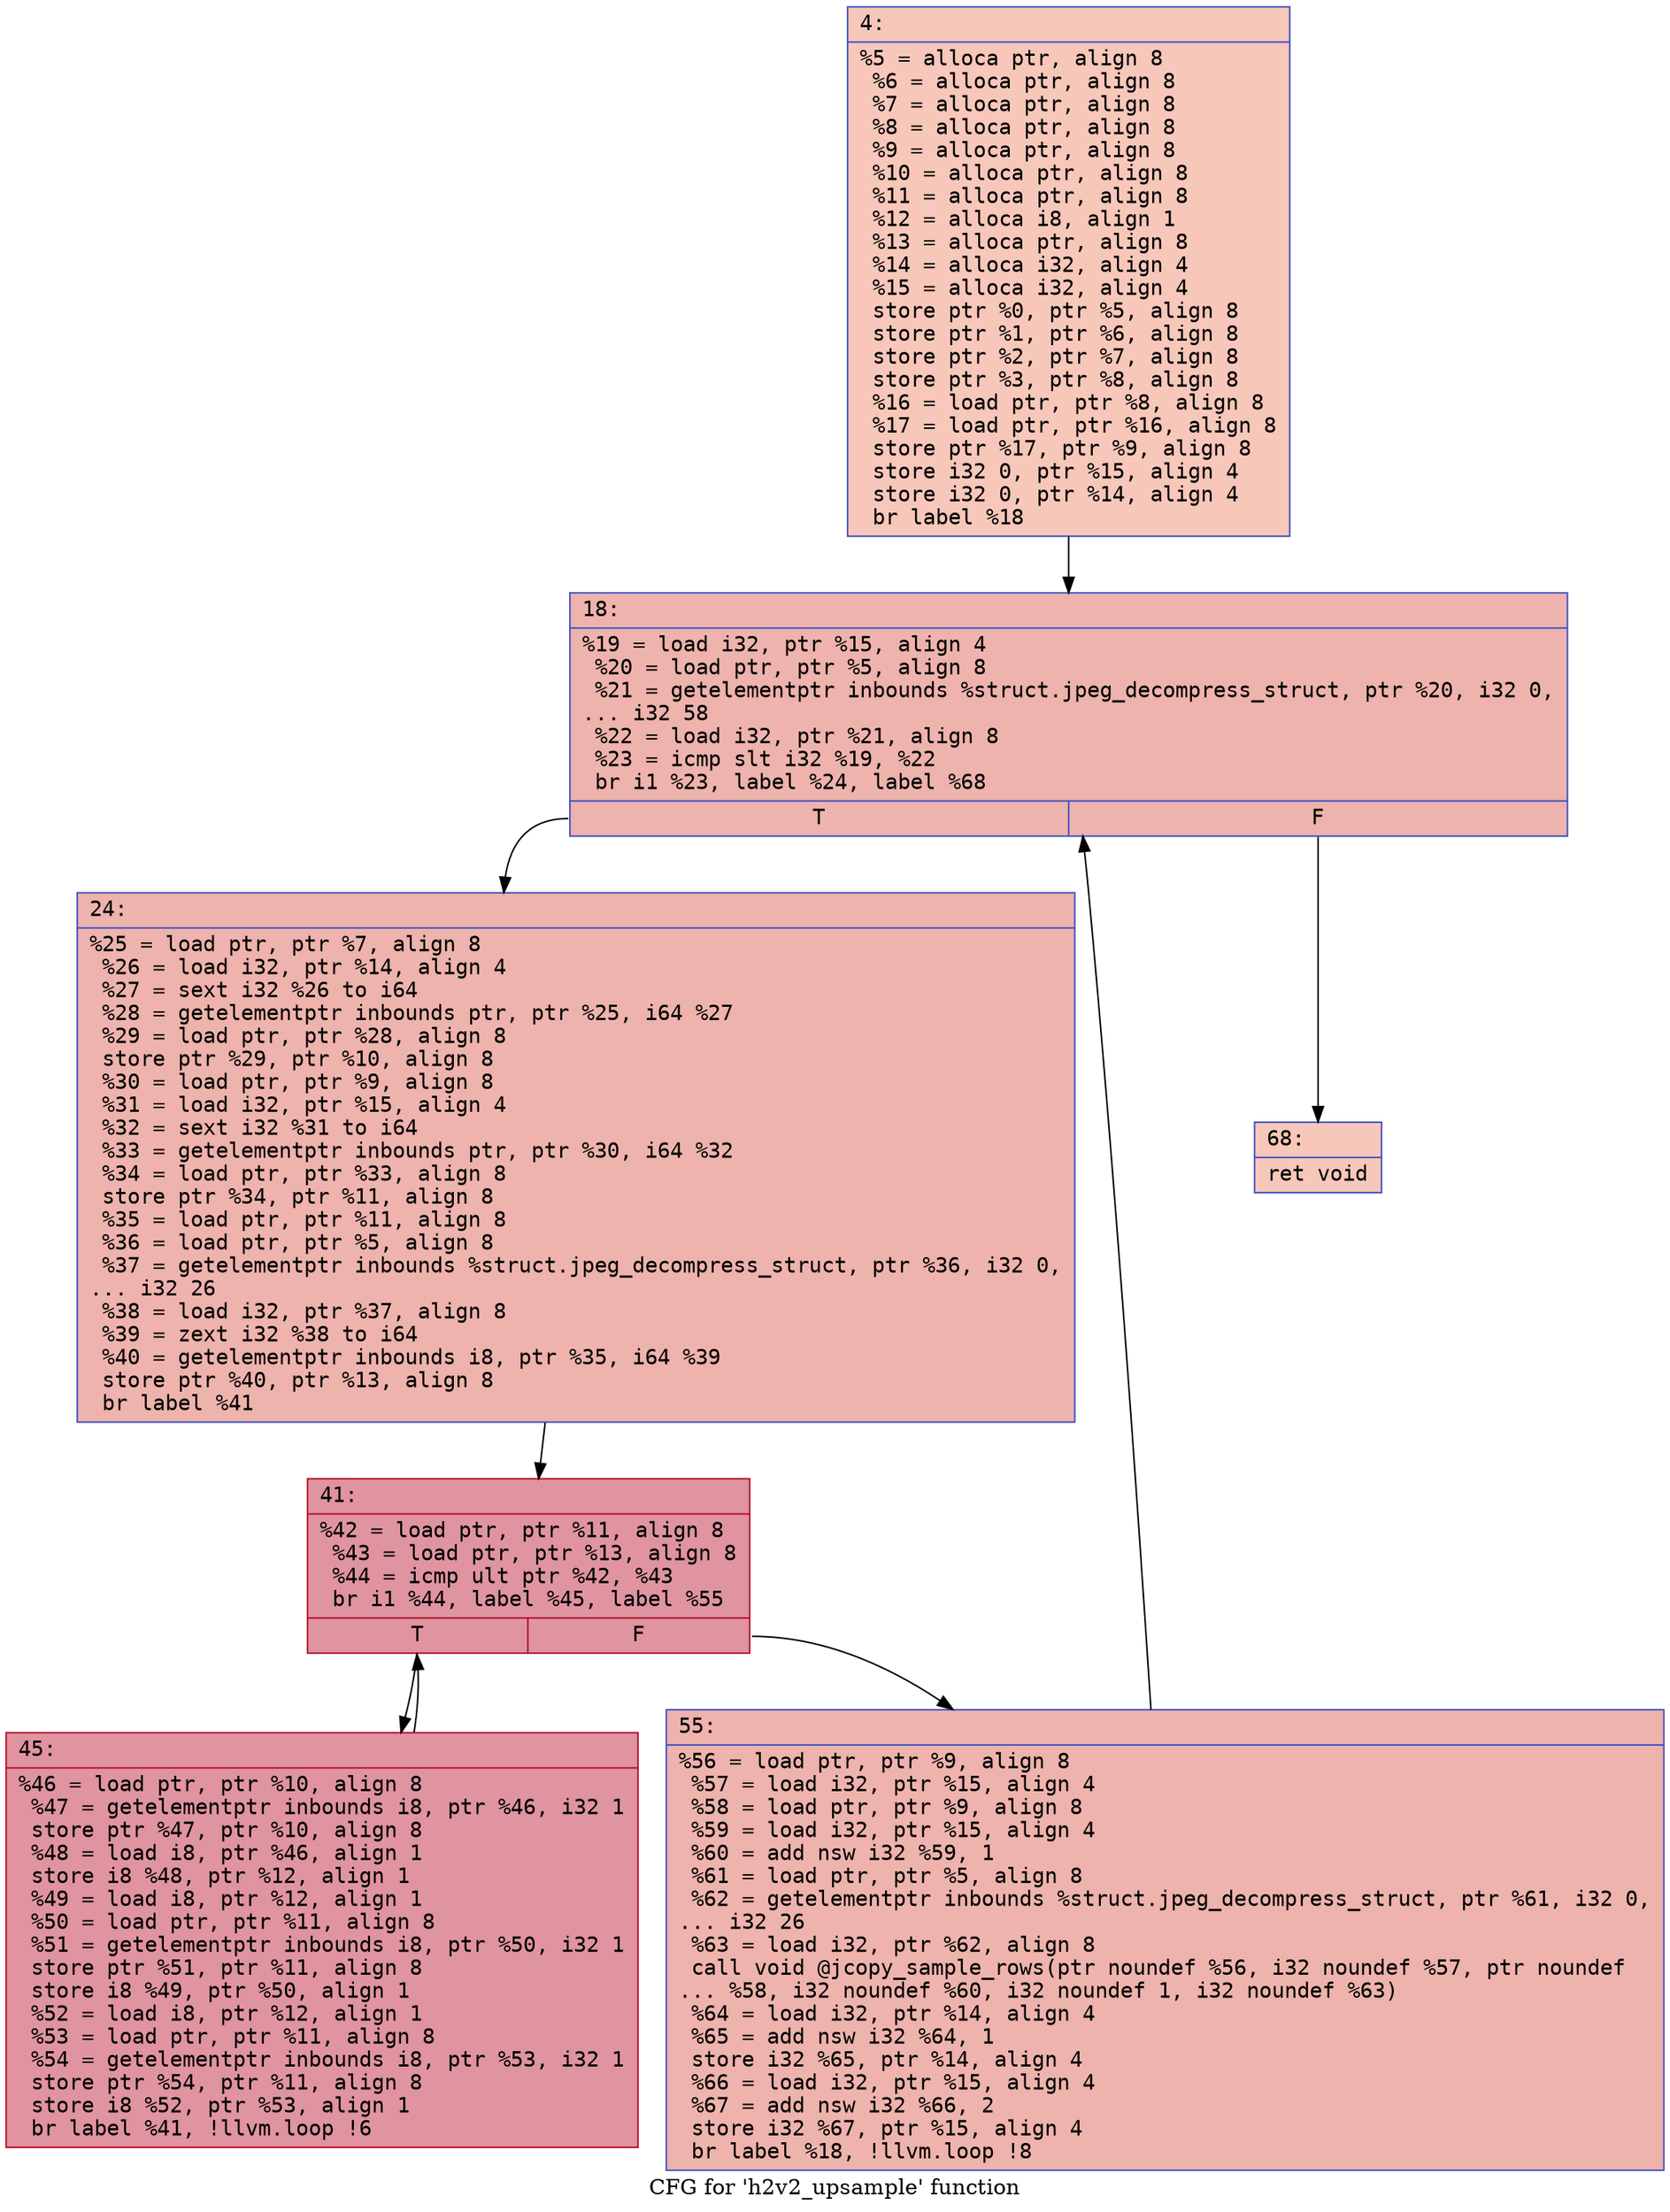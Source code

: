digraph "CFG for 'h2v2_upsample' function" {
	label="CFG for 'h2v2_upsample' function";

	Node0x6000034f3a70 [shape=record,color="#3d50c3ff", style=filled, fillcolor="#ec7f6370" fontname="Courier",label="{4:\l|  %5 = alloca ptr, align 8\l  %6 = alloca ptr, align 8\l  %7 = alloca ptr, align 8\l  %8 = alloca ptr, align 8\l  %9 = alloca ptr, align 8\l  %10 = alloca ptr, align 8\l  %11 = alloca ptr, align 8\l  %12 = alloca i8, align 1\l  %13 = alloca ptr, align 8\l  %14 = alloca i32, align 4\l  %15 = alloca i32, align 4\l  store ptr %0, ptr %5, align 8\l  store ptr %1, ptr %6, align 8\l  store ptr %2, ptr %7, align 8\l  store ptr %3, ptr %8, align 8\l  %16 = load ptr, ptr %8, align 8\l  %17 = load ptr, ptr %16, align 8\l  store ptr %17, ptr %9, align 8\l  store i32 0, ptr %15, align 4\l  store i32 0, ptr %14, align 4\l  br label %18\l}"];
	Node0x6000034f3a70 -> Node0x6000034f3ac0[tooltip="4 -> 18\nProbability 100.00%" ];
	Node0x6000034f3ac0 [shape=record,color="#3d50c3ff", style=filled, fillcolor="#d6524470" fontname="Courier",label="{18:\l|  %19 = load i32, ptr %15, align 4\l  %20 = load ptr, ptr %5, align 8\l  %21 = getelementptr inbounds %struct.jpeg_decompress_struct, ptr %20, i32 0,\l... i32 58\l  %22 = load i32, ptr %21, align 8\l  %23 = icmp slt i32 %19, %22\l  br i1 %23, label %24, label %68\l|{<s0>T|<s1>F}}"];
	Node0x6000034f3ac0:s0 -> Node0x6000034f3b10[tooltip="18 -> 24\nProbability 96.88%" ];
	Node0x6000034f3ac0:s1 -> Node0x6000034f3c50[tooltip="18 -> 68\nProbability 3.12%" ];
	Node0x6000034f3b10 [shape=record,color="#3d50c3ff", style=filled, fillcolor="#d6524470" fontname="Courier",label="{24:\l|  %25 = load ptr, ptr %7, align 8\l  %26 = load i32, ptr %14, align 4\l  %27 = sext i32 %26 to i64\l  %28 = getelementptr inbounds ptr, ptr %25, i64 %27\l  %29 = load ptr, ptr %28, align 8\l  store ptr %29, ptr %10, align 8\l  %30 = load ptr, ptr %9, align 8\l  %31 = load i32, ptr %15, align 4\l  %32 = sext i32 %31 to i64\l  %33 = getelementptr inbounds ptr, ptr %30, i64 %32\l  %34 = load ptr, ptr %33, align 8\l  store ptr %34, ptr %11, align 8\l  %35 = load ptr, ptr %11, align 8\l  %36 = load ptr, ptr %5, align 8\l  %37 = getelementptr inbounds %struct.jpeg_decompress_struct, ptr %36, i32 0,\l... i32 26\l  %38 = load i32, ptr %37, align 8\l  %39 = zext i32 %38 to i64\l  %40 = getelementptr inbounds i8, ptr %35, i64 %39\l  store ptr %40, ptr %13, align 8\l  br label %41\l}"];
	Node0x6000034f3b10 -> Node0x6000034f3b60[tooltip="24 -> 41\nProbability 100.00%" ];
	Node0x6000034f3b60 [shape=record,color="#b70d28ff", style=filled, fillcolor="#b70d2870" fontname="Courier",label="{41:\l|  %42 = load ptr, ptr %11, align 8\l  %43 = load ptr, ptr %13, align 8\l  %44 = icmp ult ptr %42, %43\l  br i1 %44, label %45, label %55\l|{<s0>T|<s1>F}}"];
	Node0x6000034f3b60:s0 -> Node0x6000034f3bb0[tooltip="41 -> 45\nProbability 96.88%" ];
	Node0x6000034f3b60:s1 -> Node0x6000034f3c00[tooltip="41 -> 55\nProbability 3.12%" ];
	Node0x6000034f3bb0 [shape=record,color="#b70d28ff", style=filled, fillcolor="#b70d2870" fontname="Courier",label="{45:\l|  %46 = load ptr, ptr %10, align 8\l  %47 = getelementptr inbounds i8, ptr %46, i32 1\l  store ptr %47, ptr %10, align 8\l  %48 = load i8, ptr %46, align 1\l  store i8 %48, ptr %12, align 1\l  %49 = load i8, ptr %12, align 1\l  %50 = load ptr, ptr %11, align 8\l  %51 = getelementptr inbounds i8, ptr %50, i32 1\l  store ptr %51, ptr %11, align 8\l  store i8 %49, ptr %50, align 1\l  %52 = load i8, ptr %12, align 1\l  %53 = load ptr, ptr %11, align 8\l  %54 = getelementptr inbounds i8, ptr %53, i32 1\l  store ptr %54, ptr %11, align 8\l  store i8 %52, ptr %53, align 1\l  br label %41, !llvm.loop !6\l}"];
	Node0x6000034f3bb0 -> Node0x6000034f3b60[tooltip="45 -> 41\nProbability 100.00%" ];
	Node0x6000034f3c00 [shape=record,color="#3d50c3ff", style=filled, fillcolor="#d6524470" fontname="Courier",label="{55:\l|  %56 = load ptr, ptr %9, align 8\l  %57 = load i32, ptr %15, align 4\l  %58 = load ptr, ptr %9, align 8\l  %59 = load i32, ptr %15, align 4\l  %60 = add nsw i32 %59, 1\l  %61 = load ptr, ptr %5, align 8\l  %62 = getelementptr inbounds %struct.jpeg_decompress_struct, ptr %61, i32 0,\l... i32 26\l  %63 = load i32, ptr %62, align 8\l  call void @jcopy_sample_rows(ptr noundef %56, i32 noundef %57, ptr noundef\l... %58, i32 noundef %60, i32 noundef 1, i32 noundef %63)\l  %64 = load i32, ptr %14, align 4\l  %65 = add nsw i32 %64, 1\l  store i32 %65, ptr %14, align 4\l  %66 = load i32, ptr %15, align 4\l  %67 = add nsw i32 %66, 2\l  store i32 %67, ptr %15, align 4\l  br label %18, !llvm.loop !8\l}"];
	Node0x6000034f3c00 -> Node0x6000034f3ac0[tooltip="55 -> 18\nProbability 100.00%" ];
	Node0x6000034f3c50 [shape=record,color="#3d50c3ff", style=filled, fillcolor="#ec7f6370" fontname="Courier",label="{68:\l|  ret void\l}"];
}
